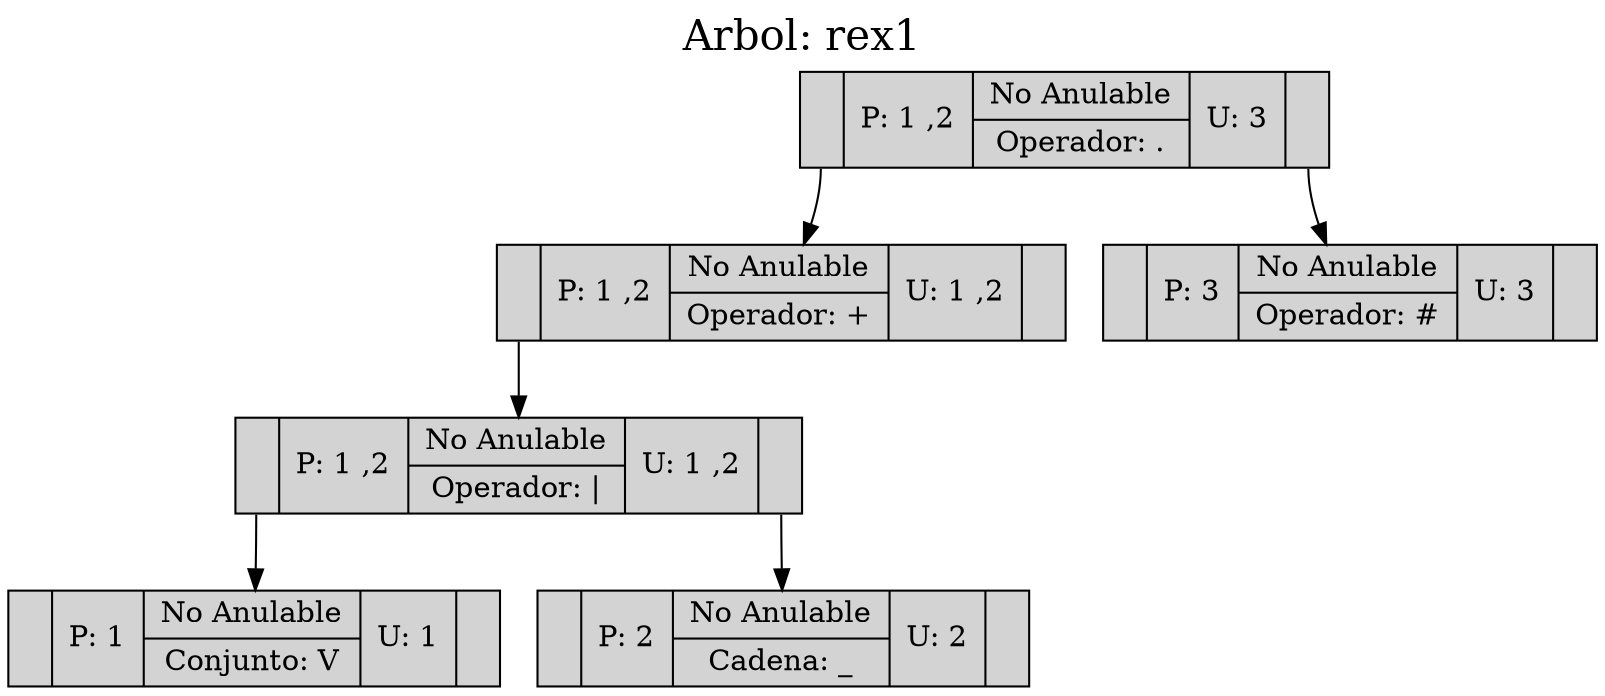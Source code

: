 digraph ARBOL { 
graph [label="Arbol: rex1", labelloc=t, fontsize=20]; rankdir=TB
node[shape=record,style=filled] 
"0"[label ="<C0>|P: 1 ,2|{<C1>No Anulable|Operador: \.}|U: 3|<C2>"]; 
"2"[label ="<C0>|P: 1 ,2|{<C1>No Anulable|Operador: \+}|U: 1 ,2|<C2>"]; 
"4"[label ="<C0>|P: 1 ,2|{<C1>No Anulable|Operador: \|}|U: 1 ,2|<C2>"]; 
"5"[label ="<C0>|P: 1|{<C1>No Anulable|Conjunto: V}|U: 1|<C2>"]; 
"4":C0->"5"; 
"6"[label ="<C0>|P: 2|{<C1>No Anulable|Cadena: \_}|U: 2|<C2>"]; 
"4":C2->"6"; 
"2":C0->"4"; 
"0":C0->"2"; 
"1"[label ="<C0>|P: 3|{<C1>No Anulable|Operador: \#}|U: 3|<C2>"]; 
"0":C2->"1"; 

}